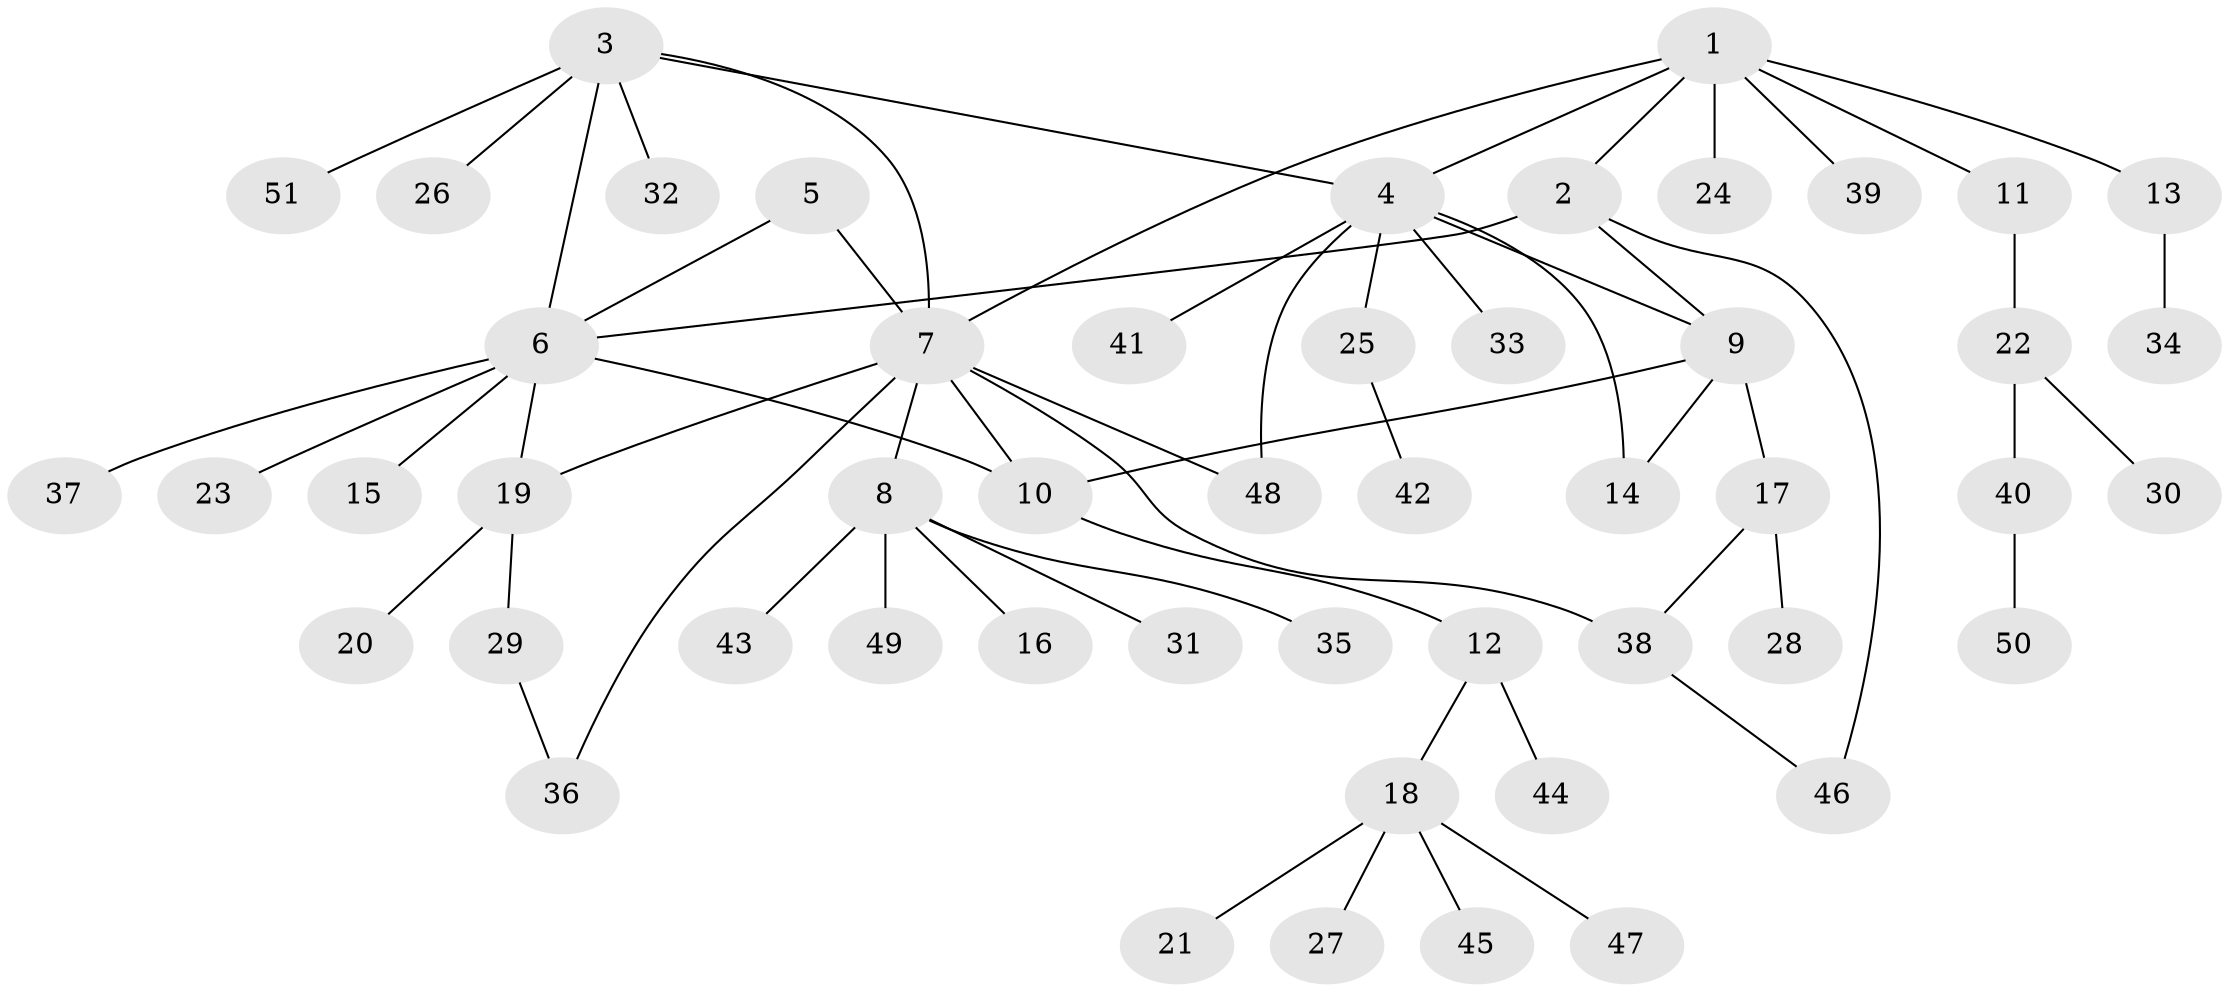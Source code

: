 // coarse degree distribution, {4: 0.11538461538461539, 6: 0.038461538461538464, 2: 0.15384615384615385, 3: 0.11538461538461539, 7: 0.038461538461538464, 1: 0.4230769230769231, 5: 0.07692307692307693, 9: 0.038461538461538464}
// Generated by graph-tools (version 1.1) at 2025/37/03/04/25 23:37:40]
// undirected, 51 vertices, 62 edges
graph export_dot {
  node [color=gray90,style=filled];
  1;
  2;
  3;
  4;
  5;
  6;
  7;
  8;
  9;
  10;
  11;
  12;
  13;
  14;
  15;
  16;
  17;
  18;
  19;
  20;
  21;
  22;
  23;
  24;
  25;
  26;
  27;
  28;
  29;
  30;
  31;
  32;
  33;
  34;
  35;
  36;
  37;
  38;
  39;
  40;
  41;
  42;
  43;
  44;
  45;
  46;
  47;
  48;
  49;
  50;
  51;
  1 -- 2;
  1 -- 4;
  1 -- 7;
  1 -- 11;
  1 -- 13;
  1 -- 24;
  1 -- 39;
  2 -- 6;
  2 -- 9;
  2 -- 46;
  3 -- 4;
  3 -- 6;
  3 -- 7;
  3 -- 26;
  3 -- 32;
  3 -- 51;
  4 -- 9;
  4 -- 14;
  4 -- 25;
  4 -- 33;
  4 -- 41;
  4 -- 48;
  5 -- 6;
  5 -- 7;
  6 -- 10;
  6 -- 15;
  6 -- 19;
  6 -- 23;
  6 -- 37;
  7 -- 8;
  7 -- 10;
  7 -- 19;
  7 -- 36;
  7 -- 38;
  7 -- 48;
  8 -- 16;
  8 -- 31;
  8 -- 35;
  8 -- 43;
  8 -- 49;
  9 -- 10;
  9 -- 14;
  9 -- 17;
  10 -- 12;
  11 -- 22;
  12 -- 18;
  12 -- 44;
  13 -- 34;
  17 -- 28;
  17 -- 38;
  18 -- 21;
  18 -- 27;
  18 -- 45;
  18 -- 47;
  19 -- 20;
  19 -- 29;
  22 -- 30;
  22 -- 40;
  25 -- 42;
  29 -- 36;
  38 -- 46;
  40 -- 50;
}
